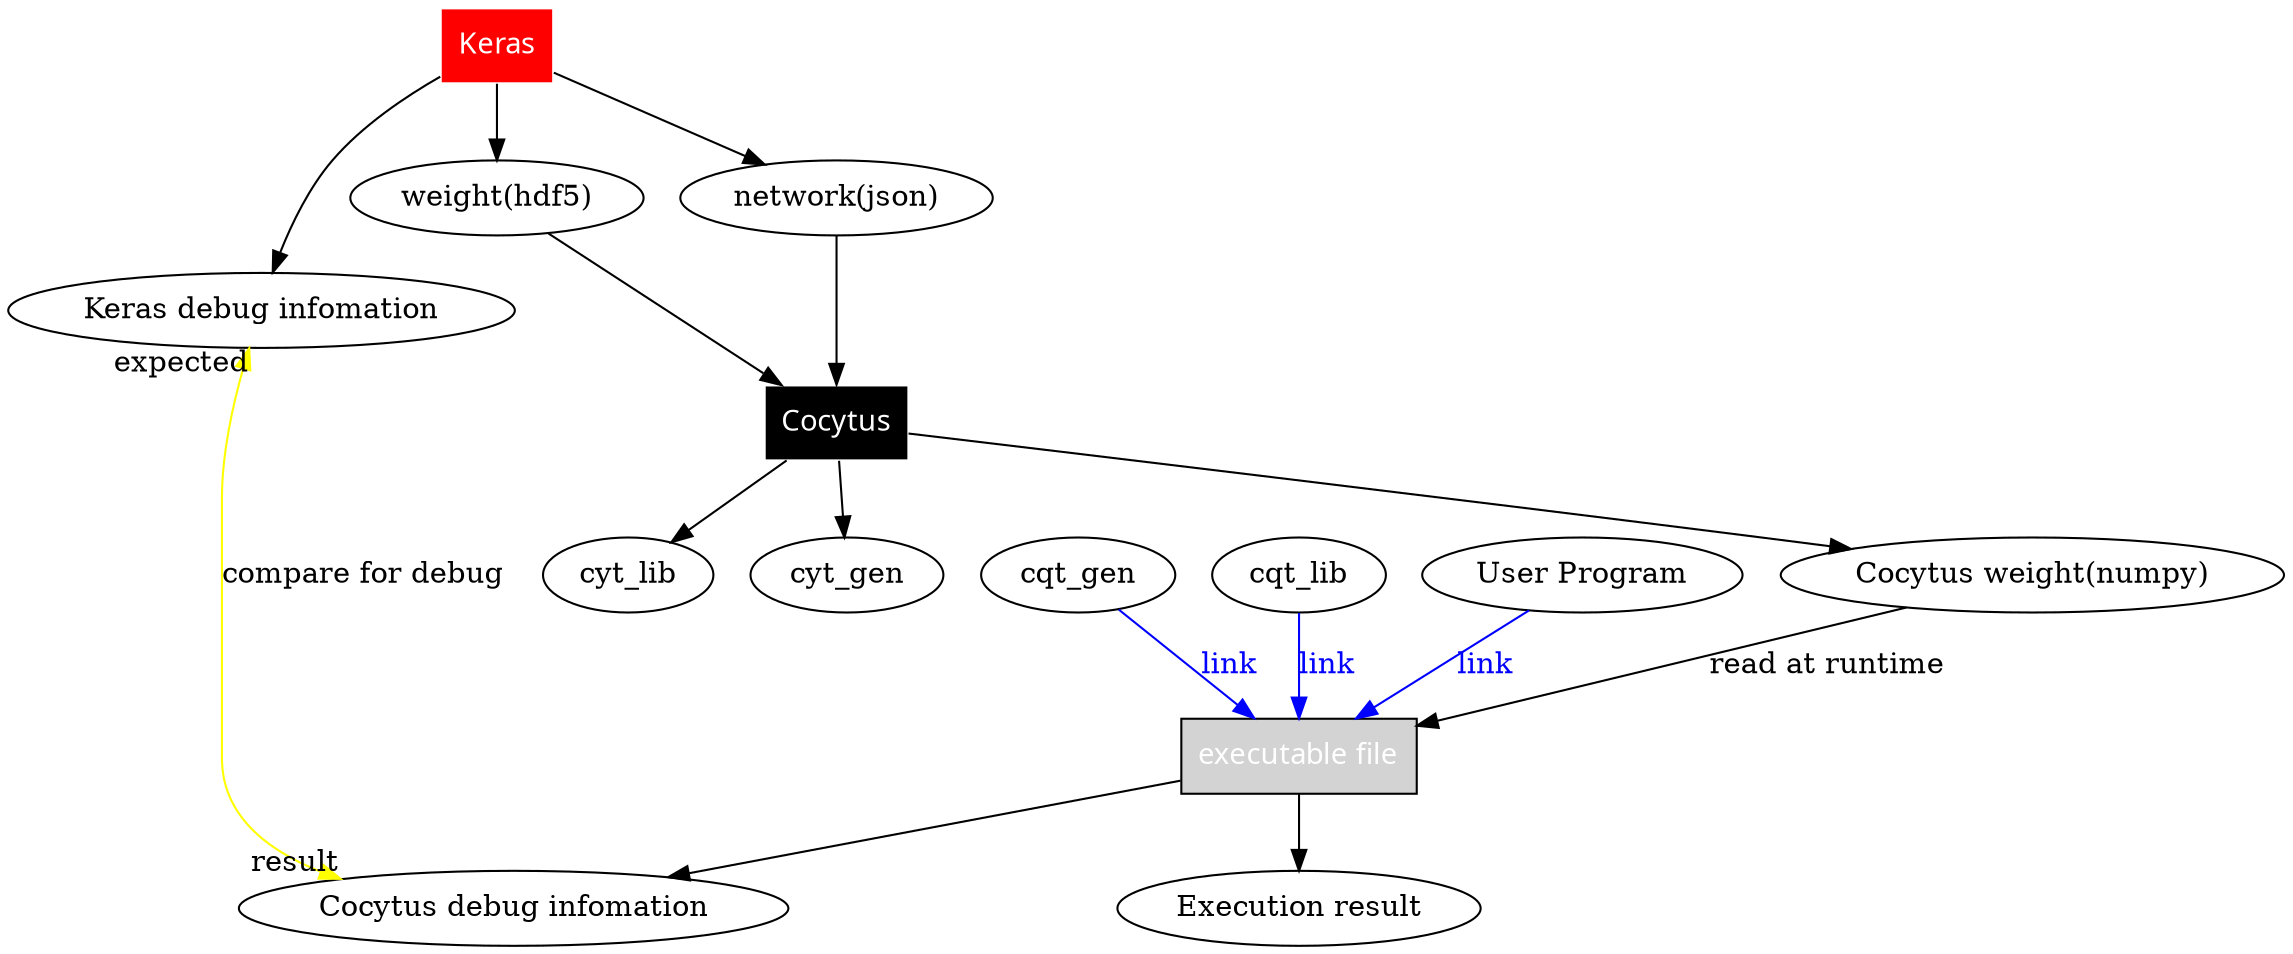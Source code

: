digraph Cocytus_Arch {
    "Keras" [style = "solid,filled", shape=box, color = white, fillcolor = red, fontcolor = white, fontname = "Migu 1M"];
    "Cocytus" [style = "solid,filled", shape=box, color = white, fillcolor = black, fontcolor = white, fontname = "Migu 1M"]
    "executable file" [style = "solid,filled", shape=box, fontcolor = white, fontname = "Migu 1M"]

    "Keras" -> "network(json)" -> "Cocytus";
    "Keras" -> "weight(hdf5)" -> "Cocytus";
    "Keras" -> "Keras debug infomation";

    "Cocytus" -> "cyt_gen" ; 
    "Cocytus" -> "cyt_lib" ;
    "Cocytus" -> "Cocytus weight(numpy)";
    
    // link
    "cqt_gen" -> "executable file" [ label = "link", color = blue, fontcolor = blue];
    "cqt_lib" -> "executable file" [ label = "link", color = blue, fontcolor = blue];
    "User Program" -> "executable file" [ label = "link", color = blue, fontcolor = blue];

    "Cocytus weight(numpy)" -> "executable file" [label = "read at runtime"];

    "executable file" -> "Execution result";
    "executable file" -> "Cocytus debug infomation";

    // check
    "Keras debug infomation" -> "Cocytus debug infomation" [
     label = "compare for debug",
     color = yellow,
     dir = both,
     taillabel = "expected",       //エッジの終端にラベルをつける
     headlabel = "result", 
    ] ;
}

